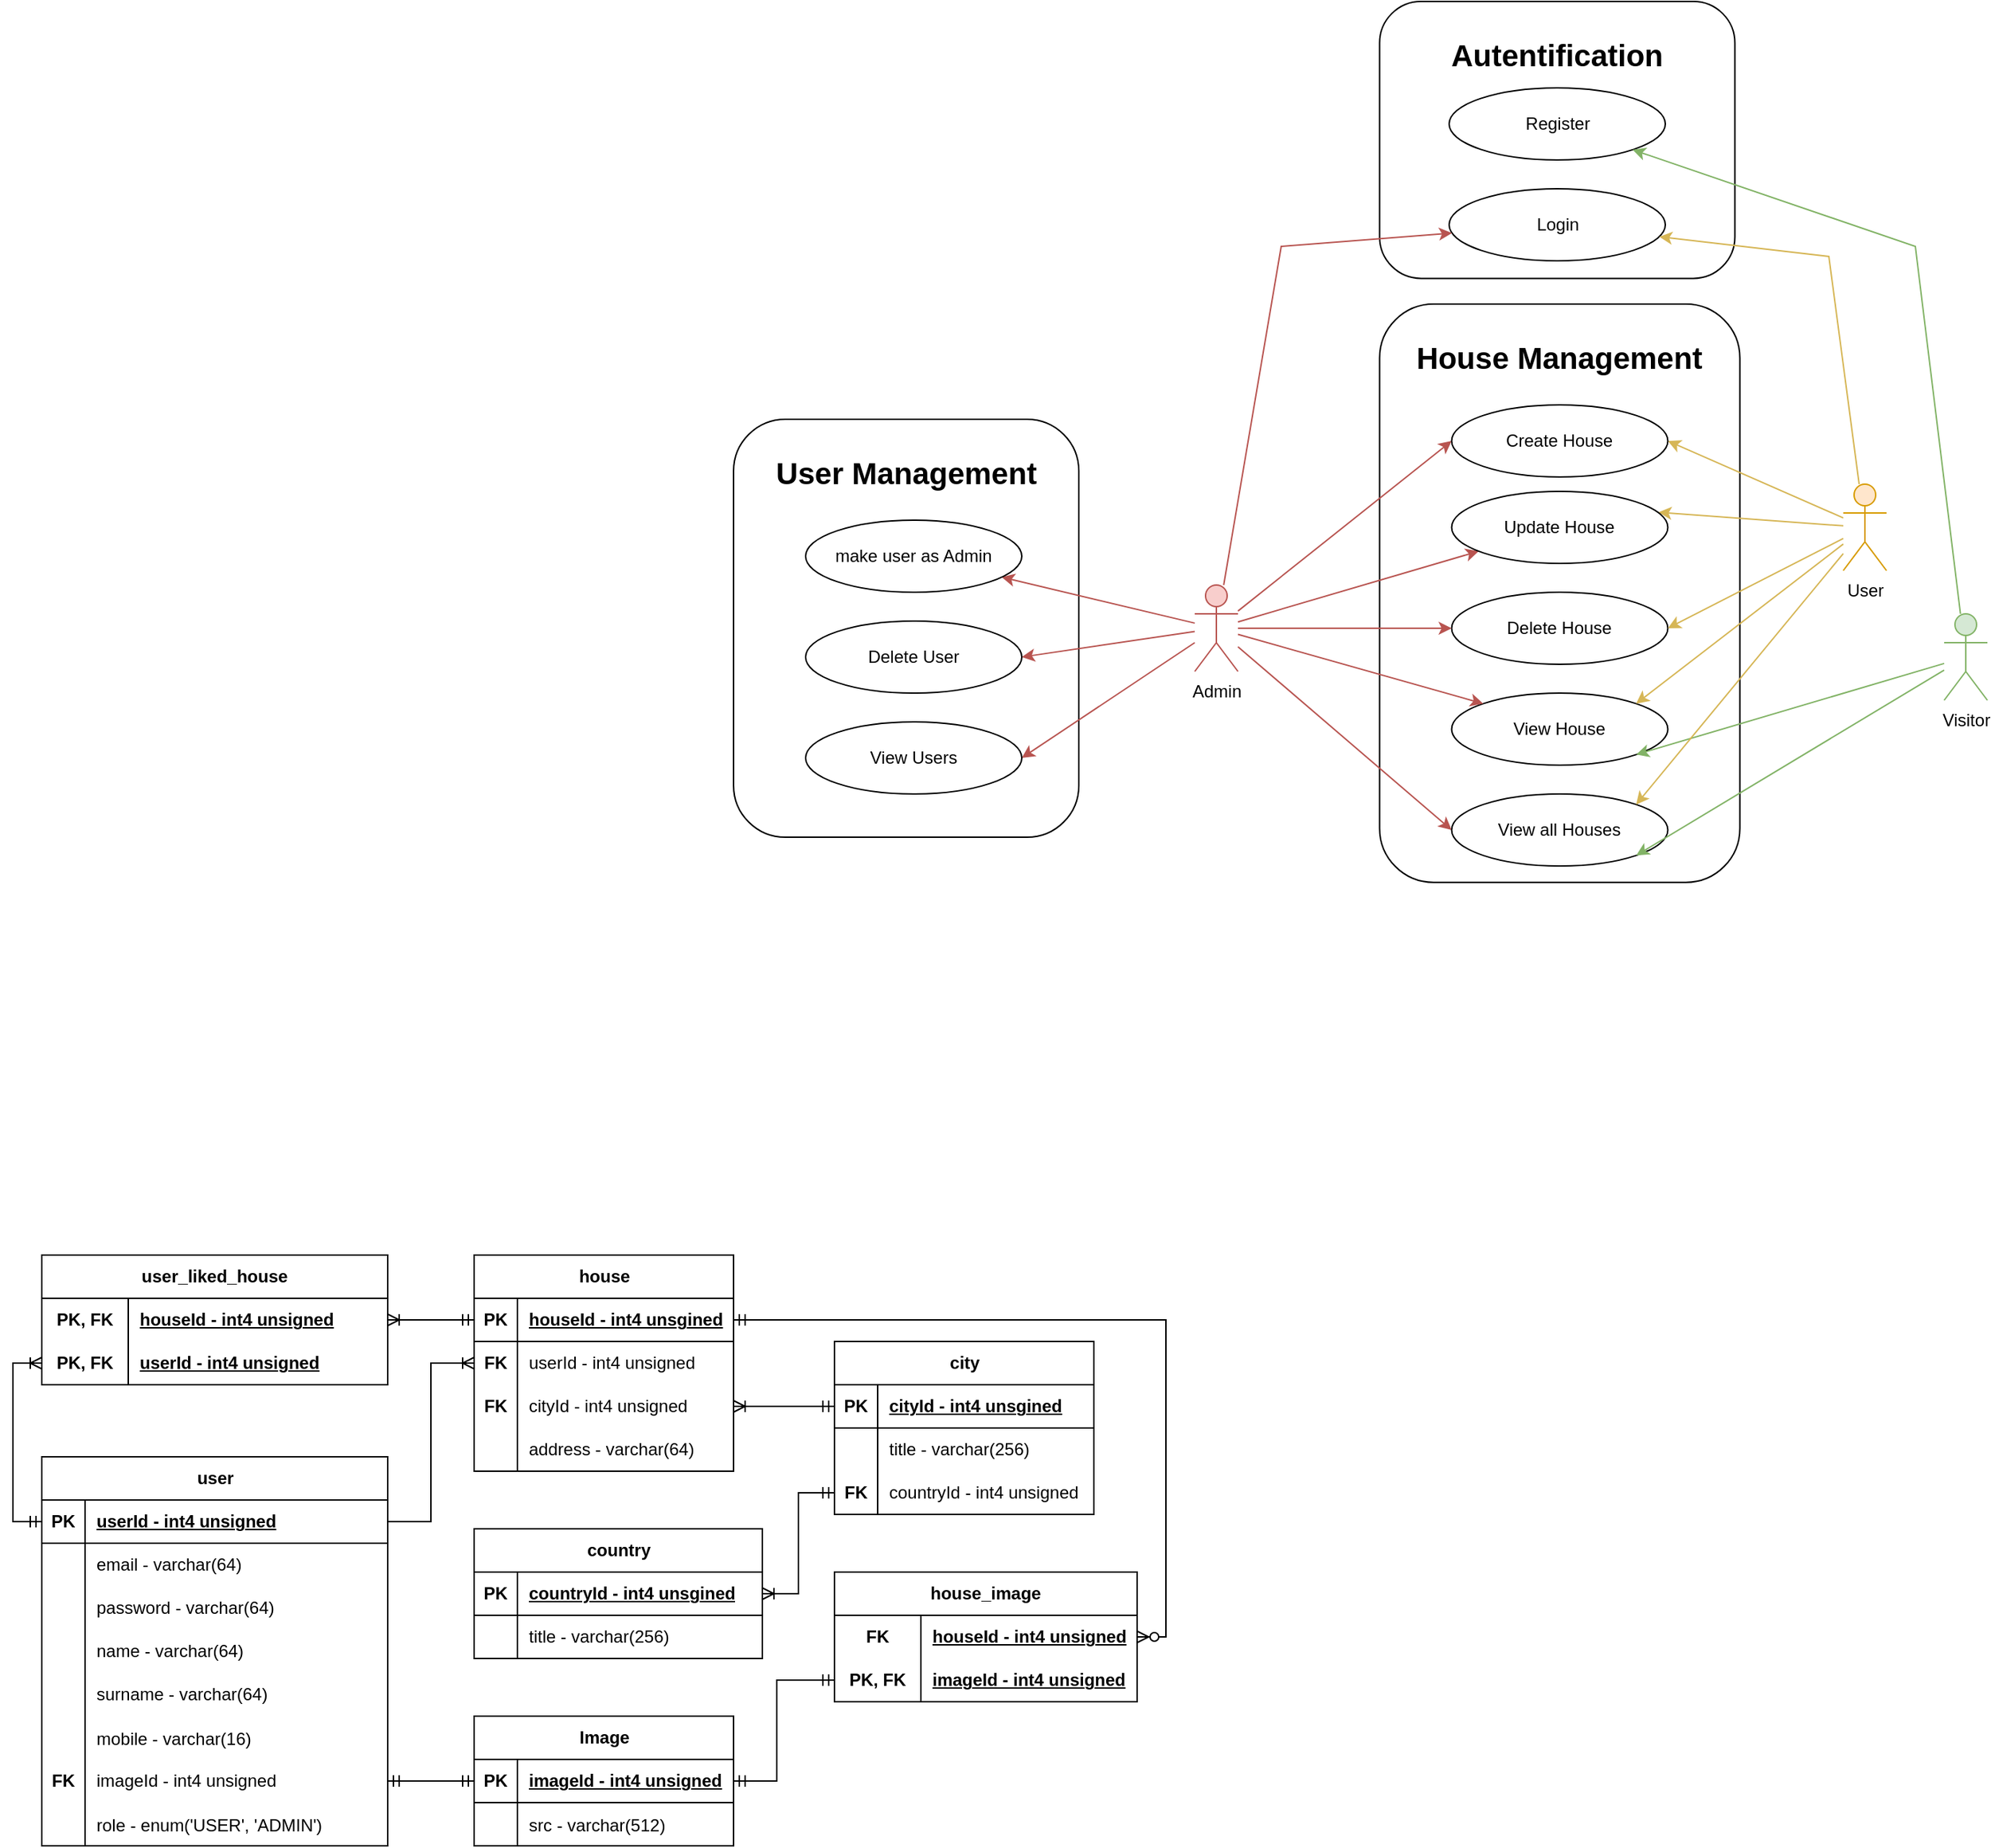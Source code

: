 <mxfile version="21.0.2" type="device"><diagram id="R2lEEEUBdFMjLlhIrx00" name="Page-1"><mxGraphModel dx="2097" dy="1715" grid="1" gridSize="10" guides="1" tooltips="1" connect="1" arrows="1" fold="1" page="1" pageScale="1" pageWidth="850" pageHeight="1100" math="0" shadow="0" extFonts="Permanent Marker^https://fonts.googleapis.com/css?family=Permanent+Marker"><root><mxCell id="0"/><mxCell id="1" parent="0"/><mxCell id="aSi56KiZAflUMpeFQnBv-65" value="&lt;h1&gt;&lt;font style=&quot;font-size: 21px;&quot;&gt;User Management&lt;/font&gt;&lt;/h1&gt;" style="rounded=1;whiteSpace=wrap;html=1;align=center;verticalAlign=top;aspect=fixed;" parent="1" vertex="1"><mxGeometry x="-140" y="70" width="239.57" height="290" as="geometry"/></mxCell><mxCell id="aSi56KiZAflUMpeFQnBv-64" value="&lt;h1&gt;&lt;font style=&quot;font-size: 21px;&quot;&gt;House Management&lt;/font&gt;&lt;/h1&gt;" style="rounded=1;whiteSpace=wrap;html=1;align=center;verticalAlign=top;aspect=fixed;" parent="1" vertex="1"><mxGeometry x="308.26" y="-10" width="250" height="401.32" as="geometry"/></mxCell><mxCell id="aSi56KiZAflUMpeFQnBv-1" value="Admin" style="shape=umlActor;verticalLabelPosition=bottom;verticalAlign=top;html=1;outlineConnect=0;fillColor=#f8cecc;strokeColor=#b85450;" parent="1" vertex="1"><mxGeometry x="180" y="185" width="30" height="60" as="geometry"/></mxCell><mxCell id="aSi56KiZAflUMpeFQnBv-5" value="" style="endArrow=classic;html=1;rounded=0;fillColor=#f8cecc;strokeColor=#b85450;entryX=0;entryY=0.5;entryDx=0;entryDy=0;" parent="1" source="aSi56KiZAflUMpeFQnBv-1" target="aSi56KiZAflUMpeFQnBv-239" edge="1"><mxGeometry width="50" height="50" relative="1" as="geometry"><mxPoint x="400" y="400" as="sourcePoint"/><mxPoint x="344.339" y="199.552" as="targetPoint"/></mxGeometry></mxCell><mxCell id="aSi56KiZAflUMpeFQnBv-17" value="Delete House" style="ellipse;whiteSpace=wrap;html=1;" parent="1" vertex="1"><mxGeometry x="358.26" y="190" width="150" height="50" as="geometry"/></mxCell><mxCell id="aSi56KiZAflUMpeFQnBv-18" value="" style="endArrow=classic;html=1;rounded=0;fillColor=#f8cecc;strokeColor=#b85450;" parent="1" source="aSi56KiZAflUMpeFQnBv-1" target="aSi56KiZAflUMpeFQnBv-240" edge="1"><mxGeometry width="50" height="50" relative="1" as="geometry"><mxPoint x="150" y="195" as="sourcePoint"/><mxPoint x="383.061" y="261.95" as="targetPoint"/></mxGeometry></mxCell><mxCell id="aSi56KiZAflUMpeFQnBv-19" value="" style="endArrow=classic;html=1;rounded=0;entryX=0;entryY=0.5;entryDx=0;entryDy=0;fillColor=#f8cecc;strokeColor=#b85450;" parent="1" source="aSi56KiZAflUMpeFQnBv-1" target="aSi56KiZAflUMpeFQnBv-21" edge="1"><mxGeometry width="50" height="50" relative="1" as="geometry"><mxPoint x="160" y="205" as="sourcePoint"/><mxPoint x="346" y="191" as="targetPoint"/></mxGeometry></mxCell><mxCell id="aSi56KiZAflUMpeFQnBv-20" value="View House" style="ellipse;whiteSpace=wrap;html=1;" parent="1" vertex="1"><mxGeometry x="358.26" y="260" width="150" height="50" as="geometry"/></mxCell><mxCell id="aSi56KiZAflUMpeFQnBv-21" value="View all Houses" style="ellipse;whiteSpace=wrap;html=1;" parent="1" vertex="1"><mxGeometry x="358.26" y="330" width="150" height="50" as="geometry"/></mxCell><mxCell id="aSi56KiZAflUMpeFQnBv-22" value="" style="endArrow=classic;html=1;rounded=0;entryX=0;entryY=0;entryDx=0;entryDy=0;fillColor=#f8cecc;strokeColor=#b85450;" parent="1" source="aSi56KiZAflUMpeFQnBv-1" target="aSi56KiZAflUMpeFQnBv-20" edge="1"><mxGeometry width="50" height="50" relative="1" as="geometry"><mxPoint x="170" y="215" as="sourcePoint"/><mxPoint x="377" y="264" as="targetPoint"/></mxGeometry></mxCell><mxCell id="aSi56KiZAflUMpeFQnBv-23" value="" style="endArrow=classic;html=1;rounded=0;fillColor=#f8cecc;strokeColor=#b85450;" parent="1" source="aSi56KiZAflUMpeFQnBv-1" target="aSi56KiZAflUMpeFQnBv-17" edge="1"><mxGeometry width="50" height="50" relative="1" as="geometry"><mxPoint x="170" y="215" as="sourcePoint"/><mxPoint x="447" y="462" as="targetPoint"/></mxGeometry></mxCell><mxCell id="aSi56KiZAflUMpeFQnBv-25" value="Visitor" style="shape=umlActor;verticalLabelPosition=bottom;verticalAlign=top;html=1;outlineConnect=0;fillColor=#d5e8d4;strokeColor=#82b366;" parent="1" vertex="1"><mxGeometry x="700" y="205" width="30" height="60" as="geometry"/></mxCell><mxCell id="aSi56KiZAflUMpeFQnBv-26" value="" style="endArrow=classic;html=1;rounded=0;entryX=1;entryY=1;entryDx=0;entryDy=0;fillColor=#d5e8d4;strokeColor=#82b366;" parent="1" source="aSi56KiZAflUMpeFQnBv-25" target="aSi56KiZAflUMpeFQnBv-20" edge="1"><mxGeometry width="50" height="50" relative="1" as="geometry"><mxPoint x="150" y="195" as="sourcePoint"/><mxPoint x="397" y="111" as="targetPoint"/></mxGeometry></mxCell><mxCell id="aSi56KiZAflUMpeFQnBv-27" value="" style="endArrow=classic;html=1;rounded=0;entryX=1;entryY=1;entryDx=0;entryDy=0;fillColor=#d5e8d4;strokeColor=#82b366;" parent="1" source="aSi56KiZAflUMpeFQnBv-25" target="aSi56KiZAflUMpeFQnBv-21" edge="1"><mxGeometry width="50" height="50" relative="1" as="geometry"><mxPoint x="780" y="214" as="sourcePoint"/><mxPoint x="550" y="353" as="targetPoint"/></mxGeometry></mxCell><mxCell id="aSi56KiZAflUMpeFQnBv-28" value="User" style="shape=umlActor;verticalLabelPosition=bottom;verticalAlign=top;html=1;outlineConnect=0;fillColor=#ffe6cc;strokeColor=#d79b00;" parent="1" vertex="1"><mxGeometry x="630" y="115" width="30" height="60" as="geometry"/></mxCell><mxCell id="aSi56KiZAflUMpeFQnBv-29" value="" style="endArrow=classic;html=1;rounded=0;fillColor=#fff2cc;strokeColor=#d6b656;entryX=1;entryY=0.5;entryDx=0;entryDy=0;" parent="1" source="aSi56KiZAflUMpeFQnBv-28" target="aSi56KiZAflUMpeFQnBv-239" edge="1"><mxGeometry width="50" height="50" relative="1" as="geometry"><mxPoint x="150" y="195" as="sourcePoint"/><mxPoint x="567.658" y="155.778" as="targetPoint"/></mxGeometry></mxCell><mxCell id="aSi56KiZAflUMpeFQnBv-30" value="" style="endArrow=classic;html=1;rounded=0;fillColor=#fff2cc;strokeColor=#d6b656;entryX=1;entryY=0.5;entryDx=0;entryDy=0;" parent="1" source="aSi56KiZAflUMpeFQnBv-28" target="aSi56KiZAflUMpeFQnBv-17" edge="1"><mxGeometry width="50" height="50" relative="1" as="geometry"><mxPoint x="767" y="40" as="sourcePoint"/><mxPoint x="563.952" y="255.199" as="targetPoint"/><Array as="points"/></mxGeometry></mxCell><mxCell id="aSi56KiZAflUMpeFQnBv-31" value="" style="endArrow=classic;html=1;rounded=0;entryX=0.957;entryY=0.291;entryDx=0;entryDy=0;fillColor=#fff2cc;strokeColor=#d6b656;entryPerimeter=0;" parent="1" source="aSi56KiZAflUMpeFQnBv-28" target="aSi56KiZAflUMpeFQnBv-240" edge="1"><mxGeometry width="50" height="50" relative="1" as="geometry"><mxPoint x="777" y="50" as="sourcePoint"/><mxPoint x="566" y="146" as="targetPoint"/></mxGeometry></mxCell><mxCell id="aSi56KiZAflUMpeFQnBv-38" value="" style="endArrow=classic;html=1;rounded=0;fillColor=#f8cecc;strokeColor=#b85450;" parent="1" source="aSi56KiZAflUMpeFQnBv-1" target="aSi56KiZAflUMpeFQnBv-236" edge="1"><mxGeometry width="50" height="50" relative="1" as="geometry"><mxPoint x="250" y="260" as="sourcePoint"/><mxPoint x="3.433" y="106.247" as="targetPoint"/></mxGeometry></mxCell><mxCell id="aSi56KiZAflUMpeFQnBv-39" value="" style="endArrow=classic;html=1;rounded=0;fillColor=#f8cecc;strokeColor=#b85450;entryX=1;entryY=0.5;entryDx=0;entryDy=0;" parent="1" source="aSi56KiZAflUMpeFQnBv-1" target="aSi56KiZAflUMpeFQnBv-237" edge="1"><mxGeometry width="50" height="50" relative="1" as="geometry"><mxPoint x="120" y="196" as="sourcePoint"/><mxPoint x="76.316" y="196.692" as="targetPoint"/></mxGeometry></mxCell><mxCell id="aSi56KiZAflUMpeFQnBv-40" value="" style="endArrow=classic;html=1;rounded=0;fillColor=#f8cecc;strokeColor=#b85450;entryX=1;entryY=0.5;entryDx=0;entryDy=0;" parent="1" source="aSi56KiZAflUMpeFQnBv-1" target="aSi56KiZAflUMpeFQnBv-238" edge="1"><mxGeometry width="50" height="50" relative="1" as="geometry"><mxPoint x="120" y="203" as="sourcePoint"/><mxPoint x="67.2" y="278.8" as="targetPoint"/><Array as="points"/></mxGeometry></mxCell><mxCell id="aSi56KiZAflUMpeFQnBv-62" value="&lt;h1&gt;&lt;font style=&quot;font-size: 21px;&quot;&gt;Autentification&lt;/font&gt;&lt;/h1&gt;" style="rounded=1;whiteSpace=wrap;html=1;align=center;verticalAlign=top;aspect=fixed;" parent="1" vertex="1"><mxGeometry x="308.26" y="-220" width="246.52" height="192.2" as="geometry"/></mxCell><mxCell id="aSi56KiZAflUMpeFQnBv-41" value="user" style="shape=table;startSize=30;container=1;collapsible=1;childLayout=tableLayout;fixedRows=1;rowLines=0;fontStyle=1;align=center;resizeLast=1;html=1;" parent="1" vertex="1"><mxGeometry x="-620" y="790" width="240" height="270" as="geometry"/></mxCell><mxCell id="aSi56KiZAflUMpeFQnBv-42" value="" style="shape=tableRow;horizontal=0;startSize=0;swimlaneHead=0;swimlaneBody=0;fillColor=none;collapsible=0;dropTarget=0;points=[[0,0.5],[1,0.5]];portConstraint=eastwest;top=0;left=0;right=0;bottom=1;" parent="aSi56KiZAflUMpeFQnBv-41" vertex="1"><mxGeometry y="30" width="240" height="30" as="geometry"/></mxCell><mxCell id="aSi56KiZAflUMpeFQnBv-43" value="PK" style="shape=partialRectangle;connectable=0;fillColor=none;top=0;left=0;bottom=0;right=0;fontStyle=1;overflow=hidden;whiteSpace=wrap;html=1;" parent="aSi56KiZAflUMpeFQnBv-42" vertex="1"><mxGeometry width="30" height="30" as="geometry"><mxRectangle width="30" height="30" as="alternateBounds"/></mxGeometry></mxCell><mxCell id="aSi56KiZAflUMpeFQnBv-44" value="userId - int4 unsigned" style="shape=partialRectangle;connectable=0;fillColor=none;top=0;left=0;bottom=0;right=0;align=left;spacingLeft=6;fontStyle=5;overflow=hidden;whiteSpace=wrap;html=1;" parent="aSi56KiZAflUMpeFQnBv-42" vertex="1"><mxGeometry x="30" width="210" height="30" as="geometry"><mxRectangle width="210" height="30" as="alternateBounds"/></mxGeometry></mxCell><mxCell id="aSi56KiZAflUMpeFQnBv-45" value="" style="shape=tableRow;horizontal=0;startSize=0;swimlaneHead=0;swimlaneBody=0;fillColor=none;collapsible=0;dropTarget=0;points=[[0,0.5],[1,0.5]];portConstraint=eastwest;top=0;left=0;right=0;bottom=0;" parent="aSi56KiZAflUMpeFQnBv-41" vertex="1"><mxGeometry y="60" width="240" height="30" as="geometry"/></mxCell><mxCell id="aSi56KiZAflUMpeFQnBv-46" value="" style="shape=partialRectangle;connectable=0;fillColor=none;top=0;left=0;bottom=0;right=0;editable=1;overflow=hidden;whiteSpace=wrap;html=1;" parent="aSi56KiZAflUMpeFQnBv-45" vertex="1"><mxGeometry width="30" height="30" as="geometry"><mxRectangle width="30" height="30" as="alternateBounds"/></mxGeometry></mxCell><mxCell id="aSi56KiZAflUMpeFQnBv-47" value="email - varchar(64)" style="shape=partialRectangle;connectable=0;fillColor=none;top=0;left=0;bottom=0;right=0;align=left;spacingLeft=6;overflow=hidden;whiteSpace=wrap;html=1;" parent="aSi56KiZAflUMpeFQnBv-45" vertex="1"><mxGeometry x="30" width="210" height="30" as="geometry"><mxRectangle width="210" height="30" as="alternateBounds"/></mxGeometry></mxCell><mxCell id="aSi56KiZAflUMpeFQnBv-48" value="" style="shape=tableRow;horizontal=0;startSize=0;swimlaneHead=0;swimlaneBody=0;fillColor=none;collapsible=0;dropTarget=0;points=[[0,0.5],[1,0.5]];portConstraint=eastwest;top=0;left=0;right=0;bottom=0;" parent="aSi56KiZAflUMpeFQnBv-41" vertex="1"><mxGeometry y="90" width="240" height="30" as="geometry"/></mxCell><mxCell id="aSi56KiZAflUMpeFQnBv-49" value="" style="shape=partialRectangle;connectable=0;fillColor=none;top=0;left=0;bottom=0;right=0;editable=1;overflow=hidden;whiteSpace=wrap;html=1;" parent="aSi56KiZAflUMpeFQnBv-48" vertex="1"><mxGeometry width="30" height="30" as="geometry"><mxRectangle width="30" height="30" as="alternateBounds"/></mxGeometry></mxCell><mxCell id="aSi56KiZAflUMpeFQnBv-50" value="password - varchar(64)" style="shape=partialRectangle;connectable=0;fillColor=none;top=0;left=0;bottom=0;right=0;align=left;spacingLeft=6;overflow=hidden;whiteSpace=wrap;html=1;" parent="aSi56KiZAflUMpeFQnBv-48" vertex="1"><mxGeometry x="30" width="210" height="30" as="geometry"><mxRectangle width="210" height="30" as="alternateBounds"/></mxGeometry></mxCell><mxCell id="aSi56KiZAflUMpeFQnBv-51" value="" style="shape=tableRow;horizontal=0;startSize=0;swimlaneHead=0;swimlaneBody=0;fillColor=none;collapsible=0;dropTarget=0;points=[[0,0.5],[1,0.5]];portConstraint=eastwest;top=0;left=0;right=0;bottom=0;" parent="aSi56KiZAflUMpeFQnBv-41" vertex="1"><mxGeometry y="120" width="240" height="30" as="geometry"/></mxCell><mxCell id="aSi56KiZAflUMpeFQnBv-52" value="" style="shape=partialRectangle;connectable=0;fillColor=none;top=0;left=0;bottom=0;right=0;editable=1;overflow=hidden;whiteSpace=wrap;html=1;" parent="aSi56KiZAflUMpeFQnBv-51" vertex="1"><mxGeometry width="30" height="30" as="geometry"><mxRectangle width="30" height="30" as="alternateBounds"/></mxGeometry></mxCell><mxCell id="aSi56KiZAflUMpeFQnBv-53" value="name - varchar(64)" style="shape=partialRectangle;connectable=0;fillColor=none;top=0;left=0;bottom=0;right=0;align=left;spacingLeft=6;overflow=hidden;whiteSpace=wrap;html=1;" parent="aSi56KiZAflUMpeFQnBv-51" vertex="1"><mxGeometry x="30" width="210" height="30" as="geometry"><mxRectangle width="210" height="30" as="alternateBounds"/></mxGeometry></mxCell><mxCell id="aSi56KiZAflUMpeFQnBv-73" value="" style="shape=tableRow;horizontal=0;startSize=0;swimlaneHead=0;swimlaneBody=0;fillColor=none;collapsible=0;dropTarget=0;points=[[0,0.5],[1,0.5]];portConstraint=eastwest;top=0;left=0;right=0;bottom=0;" parent="aSi56KiZAflUMpeFQnBv-41" vertex="1"><mxGeometry y="150" width="240" height="30" as="geometry"/></mxCell><mxCell id="aSi56KiZAflUMpeFQnBv-74" value="" style="shape=partialRectangle;connectable=0;fillColor=none;top=0;left=0;bottom=0;right=0;fontStyle=0;overflow=hidden;whiteSpace=wrap;html=1;" parent="aSi56KiZAflUMpeFQnBv-73" vertex="1"><mxGeometry width="30" height="30" as="geometry"><mxRectangle width="30" height="30" as="alternateBounds"/></mxGeometry></mxCell><mxCell id="aSi56KiZAflUMpeFQnBv-75" value="surname - varchar(64)" style="shape=partialRectangle;connectable=0;fillColor=none;top=0;left=0;bottom=0;right=0;align=left;spacingLeft=6;fontStyle=0;overflow=hidden;whiteSpace=wrap;html=1;" parent="aSi56KiZAflUMpeFQnBv-73" vertex="1"><mxGeometry x="30" width="210" height="30" as="geometry"><mxRectangle width="210" height="30" as="alternateBounds"/></mxGeometry></mxCell><mxCell id="aSi56KiZAflUMpeFQnBv-131" value="" style="shape=tableRow;horizontal=0;startSize=0;swimlaneHead=0;swimlaneBody=0;fillColor=none;collapsible=0;dropTarget=0;points=[[0,0.5],[1,0.5]];portConstraint=eastwest;top=0;left=0;right=0;bottom=0;" parent="aSi56KiZAflUMpeFQnBv-41" vertex="1"><mxGeometry y="180" width="240" height="30" as="geometry"/></mxCell><mxCell id="aSi56KiZAflUMpeFQnBv-132" value="" style="shape=partialRectangle;connectable=0;fillColor=none;top=0;left=0;bottom=0;right=0;editable=1;overflow=hidden;" parent="aSi56KiZAflUMpeFQnBv-131" vertex="1"><mxGeometry width="30" height="30" as="geometry"><mxRectangle width="30" height="30" as="alternateBounds"/></mxGeometry></mxCell><mxCell id="aSi56KiZAflUMpeFQnBv-133" value="mobile - varchar(16)" style="shape=partialRectangle;connectable=0;fillColor=none;top=0;left=0;bottom=0;right=0;align=left;spacingLeft=6;overflow=hidden;" parent="aSi56KiZAflUMpeFQnBv-131" vertex="1"><mxGeometry x="30" width="210" height="30" as="geometry"><mxRectangle width="210" height="30" as="alternateBounds"/></mxGeometry></mxCell><mxCell id="aSi56KiZAflUMpeFQnBv-163" value="" style="shape=tableRow;horizontal=0;startSize=0;swimlaneHead=0;swimlaneBody=0;fillColor=none;collapsible=0;dropTarget=0;points=[[0,0.5],[1,0.5]];portConstraint=eastwest;top=0;left=0;right=0;bottom=0;" parent="aSi56KiZAflUMpeFQnBv-41" vertex="1"><mxGeometry y="210" width="240" height="30" as="geometry"/></mxCell><mxCell id="aSi56KiZAflUMpeFQnBv-164" value="&lt;b&gt;FK&lt;/b&gt;" style="shape=partialRectangle;connectable=0;fillColor=none;top=0;left=0;bottom=0;right=0;fontStyle=0;overflow=hidden;whiteSpace=wrap;html=1;" parent="aSi56KiZAflUMpeFQnBv-163" vertex="1"><mxGeometry width="30" height="30" as="geometry"><mxRectangle width="30" height="30" as="alternateBounds"/></mxGeometry></mxCell><mxCell id="aSi56KiZAflUMpeFQnBv-165" value="imageId - int4 unsigned" style="shape=partialRectangle;connectable=0;fillColor=none;top=0;left=0;bottom=0;right=0;align=left;spacingLeft=6;fontStyle=0;overflow=hidden;whiteSpace=wrap;html=1;" parent="aSi56KiZAflUMpeFQnBv-163" vertex="1"><mxGeometry x="30" width="210" height="30" as="geometry"><mxRectangle width="210" height="30" as="alternateBounds"/></mxGeometry></mxCell><mxCell id="aSi56KiZAflUMpeFQnBv-225" value="" style="shape=tableRow;horizontal=0;startSize=0;swimlaneHead=0;swimlaneBody=0;fillColor=none;collapsible=0;dropTarget=0;points=[[0,0.5],[1,0.5]];portConstraint=eastwest;top=0;left=0;right=0;bottom=0;" parent="aSi56KiZAflUMpeFQnBv-41" vertex="1"><mxGeometry y="240" width="240" height="30" as="geometry"/></mxCell><mxCell id="aSi56KiZAflUMpeFQnBv-226" value="" style="shape=partialRectangle;connectable=0;fillColor=none;top=0;left=0;bottom=0;right=0;editable=1;overflow=hidden;" parent="aSi56KiZAflUMpeFQnBv-225" vertex="1"><mxGeometry width="30" height="30" as="geometry"><mxRectangle width="30" height="30" as="alternateBounds"/></mxGeometry></mxCell><mxCell id="aSi56KiZAflUMpeFQnBv-227" value="role - enum('USER', 'ADMIN')" style="shape=partialRectangle;connectable=0;fillColor=none;top=0;left=0;bottom=0;right=0;align=left;spacingLeft=6;overflow=hidden;" parent="aSi56KiZAflUMpeFQnBv-225" vertex="1"><mxGeometry x="30" width="210" height="30" as="geometry"><mxRectangle width="210" height="30" as="alternateBounds"/></mxGeometry></mxCell><mxCell id="aSi56KiZAflUMpeFQnBv-54" value="Login" style="ellipse;whiteSpace=wrap;html=1;" parent="1" vertex="1"><mxGeometry x="356.52" y="-90" width="150" height="50" as="geometry"/></mxCell><mxCell id="aSi56KiZAflUMpeFQnBv-55" value="Register" style="ellipse;whiteSpace=wrap;html=1;" parent="1" vertex="1"><mxGeometry x="356.52" y="-160" width="150" height="50" as="geometry"/></mxCell><mxCell id="aSi56KiZAflUMpeFQnBv-56" value="" style="endArrow=classic;html=1;rounded=0;fillColor=#fff2cc;strokeColor=#d6b656;" parent="1" source="aSi56KiZAflUMpeFQnBv-28" target="aSi56KiZAflUMpeFQnBv-54" edge="1"><mxGeometry width="50" height="50" relative="1" as="geometry"><mxPoint x="780" y="71" as="sourcePoint"/><mxPoint x="639" y="75" as="targetPoint"/><Array as="points"><mxPoint x="620" y="-43"/></Array></mxGeometry></mxCell><mxCell id="aSi56KiZAflUMpeFQnBv-59" value="" style="endArrow=classic;html=1;rounded=0;fillColor=#f8cecc;strokeColor=#b85450;" parent="1" source="aSi56KiZAflUMpeFQnBv-1" target="aSi56KiZAflUMpeFQnBv-54" edge="1"><mxGeometry width="50" height="50" relative="1" as="geometry"><mxPoint x="203" y="190" as="sourcePoint"/><mxPoint x="422" y="-114" as="targetPoint"/><Array as="points"><mxPoint x="240" y="-50"/></Array></mxGeometry></mxCell><mxCell id="aSi56KiZAflUMpeFQnBv-61" value="" style="endArrow=classic;html=1;rounded=0;fillColor=#d5e8d4;strokeColor=#82b366;" parent="1" source="aSi56KiZAflUMpeFQnBv-25" target="aSi56KiZAflUMpeFQnBv-55" edge="1"><mxGeometry width="50" height="50" relative="1" as="geometry"><mxPoint x="940" y="274" as="sourcePoint"/><mxPoint x="596" y="362" as="targetPoint"/><Array as="points"><mxPoint x="680" y="-50"/></Array></mxGeometry></mxCell><mxCell id="aSi56KiZAflUMpeFQnBv-105" value="house" style="shape=table;startSize=30;container=1;collapsible=1;childLayout=tableLayout;fixedRows=1;rowLines=0;fontStyle=1;align=center;resizeLast=1;html=1;" parent="1" vertex="1"><mxGeometry x="-320" y="650" width="180" height="150" as="geometry"/></mxCell><mxCell id="aSi56KiZAflUMpeFQnBv-106" value="" style="shape=tableRow;horizontal=0;startSize=0;swimlaneHead=0;swimlaneBody=0;fillColor=none;collapsible=0;dropTarget=0;points=[[0,0.5],[1,0.5]];portConstraint=eastwest;top=0;left=0;right=0;bottom=1;" parent="aSi56KiZAflUMpeFQnBv-105" vertex="1"><mxGeometry y="30" width="180" height="30" as="geometry"/></mxCell><mxCell id="aSi56KiZAflUMpeFQnBv-107" value="PK" style="shape=partialRectangle;connectable=0;fillColor=none;top=0;left=0;bottom=0;right=0;fontStyle=1;overflow=hidden;whiteSpace=wrap;html=1;" parent="aSi56KiZAflUMpeFQnBv-106" vertex="1"><mxGeometry width="30" height="30" as="geometry"><mxRectangle width="30" height="30" as="alternateBounds"/></mxGeometry></mxCell><mxCell id="aSi56KiZAflUMpeFQnBv-108" value="houseId - int4 unsgined" style="shape=partialRectangle;connectable=0;fillColor=none;top=0;left=0;bottom=0;right=0;align=left;spacingLeft=6;fontStyle=5;overflow=hidden;whiteSpace=wrap;html=1;" parent="aSi56KiZAflUMpeFQnBv-106" vertex="1"><mxGeometry x="30" width="150" height="30" as="geometry"><mxRectangle width="150" height="30" as="alternateBounds"/></mxGeometry></mxCell><mxCell id="aSi56KiZAflUMpeFQnBv-109" value="" style="shape=tableRow;horizontal=0;startSize=0;swimlaneHead=0;swimlaneBody=0;fillColor=none;collapsible=0;dropTarget=0;points=[[0,0.5],[1,0.5]];portConstraint=eastwest;top=0;left=0;right=0;bottom=0;" parent="aSi56KiZAflUMpeFQnBv-105" vertex="1"><mxGeometry y="60" width="180" height="30" as="geometry"/></mxCell><mxCell id="aSi56KiZAflUMpeFQnBv-110" value="&lt;b&gt;FK&lt;/b&gt;" style="shape=partialRectangle;connectable=0;fillColor=none;top=0;left=0;bottom=0;right=0;editable=1;overflow=hidden;whiteSpace=wrap;html=1;" parent="aSi56KiZAflUMpeFQnBv-109" vertex="1"><mxGeometry width="30" height="30" as="geometry"><mxRectangle width="30" height="30" as="alternateBounds"/></mxGeometry></mxCell><mxCell id="aSi56KiZAflUMpeFQnBv-111" value="userId - int4 unsigned" style="shape=partialRectangle;connectable=0;fillColor=none;top=0;left=0;bottom=0;right=0;align=left;spacingLeft=6;overflow=hidden;whiteSpace=wrap;html=1;" parent="aSi56KiZAflUMpeFQnBv-109" vertex="1"><mxGeometry x="30" width="150" height="30" as="geometry"><mxRectangle width="150" height="30" as="alternateBounds"/></mxGeometry></mxCell><mxCell id="aSi56KiZAflUMpeFQnBv-112" value="" style="shape=tableRow;horizontal=0;startSize=0;swimlaneHead=0;swimlaneBody=0;fillColor=none;collapsible=0;dropTarget=0;points=[[0,0.5],[1,0.5]];portConstraint=eastwest;top=0;left=0;right=0;bottom=0;" parent="aSi56KiZAflUMpeFQnBv-105" vertex="1"><mxGeometry y="90" width="180" height="30" as="geometry"/></mxCell><mxCell id="aSi56KiZAflUMpeFQnBv-113" value="&lt;b style=&quot;border-color: var(--border-color);&quot;&gt;FK&lt;/b&gt;" style="shape=partialRectangle;connectable=0;fillColor=none;top=0;left=0;bottom=0;right=0;editable=1;overflow=hidden;whiteSpace=wrap;html=1;" parent="aSi56KiZAflUMpeFQnBv-112" vertex="1"><mxGeometry width="30" height="30" as="geometry"><mxRectangle width="30" height="30" as="alternateBounds"/></mxGeometry></mxCell><mxCell id="aSi56KiZAflUMpeFQnBv-114" value="cityId - int4 unsigned" style="shape=partialRectangle;connectable=0;fillColor=none;top=0;left=0;bottom=0;right=0;align=left;spacingLeft=6;overflow=hidden;whiteSpace=wrap;html=1;" parent="aSi56KiZAflUMpeFQnBv-112" vertex="1"><mxGeometry x="30" width="150" height="30" as="geometry"><mxRectangle width="150" height="30" as="alternateBounds"/></mxGeometry></mxCell><mxCell id="aSi56KiZAflUMpeFQnBv-115" value="" style="shape=tableRow;horizontal=0;startSize=0;swimlaneHead=0;swimlaneBody=0;fillColor=none;collapsible=0;dropTarget=0;points=[[0,0.5],[1,0.5]];portConstraint=eastwest;top=0;left=0;right=0;bottom=0;" parent="aSi56KiZAflUMpeFQnBv-105" vertex="1"><mxGeometry y="120" width="180" height="30" as="geometry"/></mxCell><mxCell id="aSi56KiZAflUMpeFQnBv-116" value="" style="shape=partialRectangle;connectable=0;fillColor=none;top=0;left=0;bottom=0;right=0;editable=1;overflow=hidden;whiteSpace=wrap;html=1;" parent="aSi56KiZAflUMpeFQnBv-115" vertex="1"><mxGeometry width="30" height="30" as="geometry"><mxRectangle width="30" height="30" as="alternateBounds"/></mxGeometry></mxCell><mxCell id="aSi56KiZAflUMpeFQnBv-117" value="address - varchar(64)" style="shape=partialRectangle;connectable=0;fillColor=none;top=0;left=0;bottom=0;right=0;align=left;spacingLeft=6;overflow=hidden;whiteSpace=wrap;html=1;" parent="aSi56KiZAflUMpeFQnBv-115" vertex="1"><mxGeometry x="30" width="150" height="30" as="geometry"><mxRectangle width="150" height="30" as="alternateBounds"/></mxGeometry></mxCell><mxCell id="aSi56KiZAflUMpeFQnBv-135" value="" style="edgeStyle=entityRelationEdgeStyle;fontSize=12;html=1;endArrow=ERoneToMany;rounded=0;" parent="1" source="aSi56KiZAflUMpeFQnBv-42" target="aSi56KiZAflUMpeFQnBv-109" edge="1"><mxGeometry width="100" height="100" relative="1" as="geometry"><mxPoint x="-210" y="785" as="sourcePoint"/><mxPoint x="-230" y="840" as="targetPoint"/></mxGeometry></mxCell><mxCell id="aSi56KiZAflUMpeFQnBv-137" value="Image" style="shape=table;startSize=30;container=1;collapsible=1;childLayout=tableLayout;fixedRows=1;rowLines=0;fontStyle=1;align=center;resizeLast=1;html=1;" parent="1" vertex="1"><mxGeometry x="-320" y="970" width="180" height="90" as="geometry"/></mxCell><mxCell id="aSi56KiZAflUMpeFQnBv-138" value="" style="shape=tableRow;horizontal=0;startSize=0;swimlaneHead=0;swimlaneBody=0;fillColor=none;collapsible=0;dropTarget=0;points=[[0,0.5],[1,0.5]];portConstraint=eastwest;top=0;left=0;right=0;bottom=1;" parent="aSi56KiZAflUMpeFQnBv-137" vertex="1"><mxGeometry y="30" width="180" height="30" as="geometry"/></mxCell><mxCell id="aSi56KiZAflUMpeFQnBv-139" value="PK" style="shape=partialRectangle;connectable=0;fillColor=none;top=0;left=0;bottom=0;right=0;fontStyle=1;overflow=hidden;whiteSpace=wrap;html=1;" parent="aSi56KiZAflUMpeFQnBv-138" vertex="1"><mxGeometry width="30" height="30" as="geometry"><mxRectangle width="30" height="30" as="alternateBounds"/></mxGeometry></mxCell><mxCell id="aSi56KiZAflUMpeFQnBv-140" value="imageId - int4 unsigned" style="shape=partialRectangle;connectable=0;fillColor=none;top=0;left=0;bottom=0;right=0;align=left;spacingLeft=6;fontStyle=5;overflow=hidden;whiteSpace=wrap;html=1;" parent="aSi56KiZAflUMpeFQnBv-138" vertex="1"><mxGeometry x="30" width="150" height="30" as="geometry"><mxRectangle width="150" height="30" as="alternateBounds"/></mxGeometry></mxCell><mxCell id="aSi56KiZAflUMpeFQnBv-166" value="" style="shape=tableRow;horizontal=0;startSize=0;swimlaneHead=0;swimlaneBody=0;fillColor=none;collapsible=0;dropTarget=0;points=[[0,0.5],[1,0.5]];portConstraint=eastwest;top=0;left=0;right=0;bottom=0;" parent="aSi56KiZAflUMpeFQnBv-137" vertex="1"><mxGeometry y="60" width="180" height="30" as="geometry"/></mxCell><mxCell id="aSi56KiZAflUMpeFQnBv-167" value="" style="shape=partialRectangle;connectable=0;fillColor=none;top=0;left=0;bottom=0;right=0;editable=1;overflow=hidden;" parent="aSi56KiZAflUMpeFQnBv-166" vertex="1"><mxGeometry width="30" height="30" as="geometry"><mxRectangle width="30" height="30" as="alternateBounds"/></mxGeometry></mxCell><mxCell id="aSi56KiZAflUMpeFQnBv-168" value="src - varchar(512)" style="shape=partialRectangle;connectable=0;fillColor=none;top=0;left=0;bottom=0;right=0;align=left;spacingLeft=6;overflow=hidden;" parent="aSi56KiZAflUMpeFQnBv-166" vertex="1"><mxGeometry x="30" width="150" height="30" as="geometry"><mxRectangle width="150" height="30" as="alternateBounds"/></mxGeometry></mxCell><mxCell id="aSi56KiZAflUMpeFQnBv-159" value="" style="edgeStyle=entityRelationEdgeStyle;fontSize=12;html=1;endArrow=ERmandOne;startArrow=ERmandOne;rounded=0;" parent="1" source="aSi56KiZAflUMpeFQnBv-163" target="aSi56KiZAflUMpeFQnBv-138" edge="1"><mxGeometry width="100" height="100" relative="1" as="geometry"><mxPoint x="-40" y="785" as="sourcePoint"/><mxPoint x="70" y="795" as="targetPoint"/></mxGeometry></mxCell><mxCell id="aSi56KiZAflUMpeFQnBv-195" value="house_image" style="shape=table;startSize=30;container=1;collapsible=1;childLayout=tableLayout;fixedRows=1;rowLines=0;fontStyle=1;align=center;resizeLast=1;html=1;whiteSpace=wrap;" parent="1" vertex="1"><mxGeometry x="-70" y="870" width="210" height="90" as="geometry"/></mxCell><mxCell id="aSi56KiZAflUMpeFQnBv-196" value="" style="shape=tableRow;horizontal=0;startSize=0;swimlaneHead=0;swimlaneBody=0;fillColor=none;collapsible=0;dropTarget=0;points=[[0,0.5],[1,0.5]];portConstraint=eastwest;top=0;left=0;right=0;bottom=0;html=1;" parent="aSi56KiZAflUMpeFQnBv-195" vertex="1"><mxGeometry y="30" width="210" height="30" as="geometry"/></mxCell><mxCell id="aSi56KiZAflUMpeFQnBv-197" value="FK" style="shape=partialRectangle;connectable=0;fillColor=none;top=0;left=0;bottom=0;right=0;fontStyle=1;overflow=hidden;html=1;whiteSpace=wrap;" parent="aSi56KiZAflUMpeFQnBv-196" vertex="1"><mxGeometry width="60" height="30" as="geometry"><mxRectangle width="60" height="30" as="alternateBounds"/></mxGeometry></mxCell><mxCell id="aSi56KiZAflUMpeFQnBv-198" value="houseId - int4 unsigned" style="shape=partialRectangle;connectable=0;fillColor=none;top=0;left=0;bottom=0;right=0;align=left;spacingLeft=6;fontStyle=5;overflow=hidden;html=1;whiteSpace=wrap;" parent="aSi56KiZAflUMpeFQnBv-196" vertex="1"><mxGeometry x="60" width="150" height="30" as="geometry"><mxRectangle width="150" height="30" as="alternateBounds"/></mxGeometry></mxCell><mxCell id="aSi56KiZAflUMpeFQnBv-199" value="" style="shape=tableRow;horizontal=0;startSize=0;swimlaneHead=0;swimlaneBody=0;fillColor=none;collapsible=0;dropTarget=0;points=[[0,0.5],[1,0.5]];portConstraint=eastwest;top=0;left=0;right=0;bottom=1;html=1;" parent="aSi56KiZAflUMpeFQnBv-195" vertex="1"><mxGeometry y="60" width="210" height="30" as="geometry"/></mxCell><mxCell id="aSi56KiZAflUMpeFQnBv-200" value="PK, FK" style="shape=partialRectangle;connectable=0;fillColor=none;top=0;left=0;bottom=0;right=0;fontStyle=1;overflow=hidden;html=1;whiteSpace=wrap;" parent="aSi56KiZAflUMpeFQnBv-199" vertex="1"><mxGeometry width="60" height="30" as="geometry"><mxRectangle width="60" height="30" as="alternateBounds"/></mxGeometry></mxCell><mxCell id="aSi56KiZAflUMpeFQnBv-201" value="imageId - int4 unsigned" style="shape=partialRectangle;connectable=0;fillColor=none;top=0;left=0;bottom=0;right=0;align=left;spacingLeft=6;fontStyle=5;overflow=hidden;html=1;whiteSpace=wrap;" parent="aSi56KiZAflUMpeFQnBv-199" vertex="1"><mxGeometry x="60" width="150" height="30" as="geometry"><mxRectangle width="150" height="30" as="alternateBounds"/></mxGeometry></mxCell><mxCell id="aSi56KiZAflUMpeFQnBv-208" value="" style="edgeStyle=elbowEdgeStyle;fontSize=12;html=1;endArrow=ERmandOne;startArrow=ERmandOne;rounded=0;exitX=1;exitY=0.5;exitDx=0;exitDy=0;entryX=0;entryY=0.5;entryDx=0;entryDy=0;" parent="1" source="aSi56KiZAflUMpeFQnBv-138" target="aSi56KiZAflUMpeFQnBv-199" edge="1"><mxGeometry width="100" height="100" relative="1" as="geometry"><mxPoint x="-240" y="1090" as="sourcePoint"/><mxPoint x="-140" y="990" as="targetPoint"/><Array as="points"><mxPoint x="-110" y="980"/></Array></mxGeometry></mxCell><mxCell id="aSi56KiZAflUMpeFQnBv-209" value="" style="fontSize=12;html=1;endArrow=ERzeroToMany;startArrow=ERmandOne;rounded=0;exitX=1;exitY=0.5;exitDx=0;exitDy=0;entryX=1;entryY=0.5;entryDx=0;entryDy=0;edgeStyle=elbowEdgeStyle;" parent="1" source="aSi56KiZAflUMpeFQnBv-106" target="aSi56KiZAflUMpeFQnBv-196" edge="1"><mxGeometry width="100" height="100" relative="1" as="geometry"><mxPoint x="-20" y="710" as="sourcePoint"/><mxPoint x="150" y="770" as="targetPoint"/><Array as="points"><mxPoint x="160" y="810"/><mxPoint x="170" y="860"/><mxPoint x="190" y="780"/></Array></mxGeometry></mxCell><mxCell id="aSi56KiZAflUMpeFQnBv-210" value="user_liked_house" style="shape=table;startSize=30;container=1;collapsible=1;childLayout=tableLayout;fixedRows=1;rowLines=0;fontStyle=1;align=center;resizeLast=1;html=1;whiteSpace=wrap;" parent="1" vertex="1"><mxGeometry x="-620" y="650" width="240" height="90" as="geometry"/></mxCell><mxCell id="aSi56KiZAflUMpeFQnBv-211" value="" style="shape=tableRow;horizontal=0;startSize=0;swimlaneHead=0;swimlaneBody=0;fillColor=none;collapsible=0;dropTarget=0;points=[[0,0.5],[1,0.5]];portConstraint=eastwest;top=0;left=0;right=0;bottom=0;html=1;" parent="aSi56KiZAflUMpeFQnBv-210" vertex="1"><mxGeometry y="30" width="240" height="30" as="geometry"/></mxCell><mxCell id="aSi56KiZAflUMpeFQnBv-212" value="PK, FK" style="shape=partialRectangle;connectable=0;fillColor=none;top=0;left=0;bottom=0;right=0;fontStyle=1;overflow=hidden;html=1;whiteSpace=wrap;" parent="aSi56KiZAflUMpeFQnBv-211" vertex="1"><mxGeometry width="60" height="30" as="geometry"><mxRectangle width="60" height="30" as="alternateBounds"/></mxGeometry></mxCell><mxCell id="aSi56KiZAflUMpeFQnBv-213" value="houseId - int4 unsigned" style="shape=partialRectangle;connectable=0;fillColor=none;top=0;left=0;bottom=0;right=0;align=left;spacingLeft=6;fontStyle=5;overflow=hidden;html=1;whiteSpace=wrap;" parent="aSi56KiZAflUMpeFQnBv-211" vertex="1"><mxGeometry x="60" width="180" height="30" as="geometry"><mxRectangle width="180" height="30" as="alternateBounds"/></mxGeometry></mxCell><mxCell id="aSi56KiZAflUMpeFQnBv-214" value="" style="shape=tableRow;horizontal=0;startSize=0;swimlaneHead=0;swimlaneBody=0;fillColor=none;collapsible=0;dropTarget=0;points=[[0,0.5],[1,0.5]];portConstraint=eastwest;top=0;left=0;right=0;bottom=1;html=1;" parent="aSi56KiZAflUMpeFQnBv-210" vertex="1"><mxGeometry y="60" width="240" height="30" as="geometry"/></mxCell><mxCell id="aSi56KiZAflUMpeFQnBv-215" value="PK, FK" style="shape=partialRectangle;connectable=0;fillColor=none;top=0;left=0;bottom=0;right=0;fontStyle=1;overflow=hidden;html=1;whiteSpace=wrap;" parent="aSi56KiZAflUMpeFQnBv-214" vertex="1"><mxGeometry width="60" height="30" as="geometry"><mxRectangle width="60" height="30" as="alternateBounds"/></mxGeometry></mxCell><mxCell id="aSi56KiZAflUMpeFQnBv-216" value="userId - int4 unsigned" style="shape=partialRectangle;connectable=0;fillColor=none;top=0;left=0;bottom=0;right=0;align=left;spacingLeft=6;fontStyle=5;overflow=hidden;html=1;whiteSpace=wrap;" parent="aSi56KiZAflUMpeFQnBv-214" vertex="1"><mxGeometry x="60" width="180" height="30" as="geometry"><mxRectangle width="180" height="30" as="alternateBounds"/></mxGeometry></mxCell><mxCell id="aSi56KiZAflUMpeFQnBv-223" value="" style="edgeStyle=entityRelationEdgeStyle;fontSize=12;html=1;endArrow=ERoneToMany;startArrow=ERmandOne;rounded=0;" parent="1" source="aSi56KiZAflUMpeFQnBv-106" target="aSi56KiZAflUMpeFQnBv-211" edge="1"><mxGeometry width="100" height="100" relative="1" as="geometry"><mxPoint x="-480" y="880" as="sourcePoint"/><mxPoint x="-380" y="780" as="targetPoint"/></mxGeometry></mxCell><mxCell id="aSi56KiZAflUMpeFQnBv-224" value="" style="fontSize=12;html=1;endArrow=ERoneToMany;startArrow=ERmandOne;rounded=0;edgeStyle=elbowEdgeStyle;elbow=vertical;" parent="1" source="aSi56KiZAflUMpeFQnBv-42" target="aSi56KiZAflUMpeFQnBv-214" edge="1"><mxGeometry width="100" height="100" relative="1" as="geometry"><mxPoint x="-710" y="900" as="sourcePoint"/><mxPoint x="-680" y="770" as="targetPoint"/><Array as="points"><mxPoint x="-640" y="780"/></Array></mxGeometry></mxCell><mxCell id="aSi56KiZAflUMpeFQnBv-236" value="make user as Admin" style="ellipse;whiteSpace=wrap;html=1;" parent="1" vertex="1"><mxGeometry x="-90" y="140" width="150" height="50" as="geometry"/></mxCell><mxCell id="aSi56KiZAflUMpeFQnBv-237" value="Delete User" style="ellipse;whiteSpace=wrap;html=1;" parent="1" vertex="1"><mxGeometry x="-90" y="210" width="150" height="50" as="geometry"/></mxCell><mxCell id="aSi56KiZAflUMpeFQnBv-238" value="View Users" style="ellipse;whiteSpace=wrap;html=1;" parent="1" vertex="1"><mxGeometry x="-90" y="280" width="150" height="50" as="geometry"/></mxCell><mxCell id="aSi56KiZAflUMpeFQnBv-239" value="Create House" style="ellipse;whiteSpace=wrap;html=1;" parent="1" vertex="1"><mxGeometry x="358.26" y="60" width="150" height="50" as="geometry"/></mxCell><mxCell id="aSi56KiZAflUMpeFQnBv-240" value="Update House" style="ellipse;whiteSpace=wrap;html=1;" parent="1" vertex="1"><mxGeometry x="358.26" y="120" width="150" height="50" as="geometry"/></mxCell><mxCell id="TmWNhqxMKwI1jfioKf-a-1" value="" style="endArrow=classic;html=1;rounded=0;fillColor=#fff2cc;strokeColor=#d6b656;entryX=1;entryY=0;entryDx=0;entryDy=0;" parent="1" source="aSi56KiZAflUMpeFQnBv-28" target="aSi56KiZAflUMpeFQnBv-20" edge="1"><mxGeometry width="50" height="50" relative="1" as="geometry"><mxPoint x="660" y="120.455" as="sourcePoint"/><mxPoint x="510.0" y="325" as="targetPoint"/><Array as="points"/></mxGeometry></mxCell><mxCell id="TmWNhqxMKwI1jfioKf-a-2" value="" style="endArrow=classic;html=1;rounded=0;fillColor=#fff2cc;strokeColor=#d6b656;entryX=1;entryY=0;entryDx=0;entryDy=0;" parent="1" source="aSi56KiZAflUMpeFQnBv-28" target="aSi56KiZAflUMpeFQnBv-21" edge="1"><mxGeometry width="50" height="50" relative="1" as="geometry"><mxPoint x="660" y="122.308" as="sourcePoint"/><mxPoint x="488.439" y="377.459" as="targetPoint"/><Array as="points"/></mxGeometry></mxCell><mxCell id="glrXbFOI4G_HIoBVyZ4Q-33" value="city" style="shape=table;startSize=30;container=1;collapsible=1;childLayout=tableLayout;fixedRows=1;rowLines=0;fontStyle=1;align=center;resizeLast=1;html=1;" vertex="1" parent="1"><mxGeometry x="-70" y="710" width="180" height="120" as="geometry"/></mxCell><mxCell id="glrXbFOI4G_HIoBVyZ4Q-34" value="" style="shape=tableRow;horizontal=0;startSize=0;swimlaneHead=0;swimlaneBody=0;fillColor=none;collapsible=0;dropTarget=0;points=[[0,0.5],[1,0.5]];portConstraint=eastwest;top=0;left=0;right=0;bottom=1;" vertex="1" parent="glrXbFOI4G_HIoBVyZ4Q-33"><mxGeometry y="30" width="180" height="30" as="geometry"/></mxCell><mxCell id="glrXbFOI4G_HIoBVyZ4Q-35" value="PK" style="shape=partialRectangle;connectable=0;fillColor=none;top=0;left=0;bottom=0;right=0;fontStyle=1;overflow=hidden;whiteSpace=wrap;html=1;" vertex="1" parent="glrXbFOI4G_HIoBVyZ4Q-34"><mxGeometry width="30" height="30" as="geometry"><mxRectangle width="30" height="30" as="alternateBounds"/></mxGeometry></mxCell><mxCell id="glrXbFOI4G_HIoBVyZ4Q-36" value="cityId - int4 unsgined" style="shape=partialRectangle;connectable=0;fillColor=none;top=0;left=0;bottom=0;right=0;align=left;spacingLeft=6;fontStyle=5;overflow=hidden;whiteSpace=wrap;html=1;" vertex="1" parent="glrXbFOI4G_HIoBVyZ4Q-34"><mxGeometry x="30" width="150" height="30" as="geometry"><mxRectangle width="150" height="30" as="alternateBounds"/></mxGeometry></mxCell><mxCell id="glrXbFOI4G_HIoBVyZ4Q-37" value="" style="shape=tableRow;horizontal=0;startSize=0;swimlaneHead=0;swimlaneBody=0;fillColor=none;collapsible=0;dropTarget=0;points=[[0,0.5],[1,0.5]];portConstraint=eastwest;top=0;left=0;right=0;bottom=0;" vertex="1" parent="glrXbFOI4G_HIoBVyZ4Q-33"><mxGeometry y="60" width="180" height="30" as="geometry"/></mxCell><mxCell id="glrXbFOI4G_HIoBVyZ4Q-38" value="" style="shape=partialRectangle;connectable=0;fillColor=none;top=0;left=0;bottom=0;right=0;editable=1;overflow=hidden;whiteSpace=wrap;html=1;" vertex="1" parent="glrXbFOI4G_HIoBVyZ4Q-37"><mxGeometry width="30" height="30" as="geometry"><mxRectangle width="30" height="30" as="alternateBounds"/></mxGeometry></mxCell><mxCell id="glrXbFOI4G_HIoBVyZ4Q-39" value="title - varchar(256)" style="shape=partialRectangle;connectable=0;fillColor=none;top=0;left=0;bottom=0;right=0;align=left;spacingLeft=6;overflow=hidden;whiteSpace=wrap;html=1;" vertex="1" parent="glrXbFOI4G_HIoBVyZ4Q-37"><mxGeometry x="30" width="150" height="30" as="geometry"><mxRectangle width="150" height="30" as="alternateBounds"/></mxGeometry></mxCell><mxCell id="glrXbFOI4G_HIoBVyZ4Q-43" value="" style="shape=tableRow;horizontal=0;startSize=0;swimlaneHead=0;swimlaneBody=0;fillColor=none;collapsible=0;dropTarget=0;points=[[0,0.5],[1,0.5]];portConstraint=eastwest;top=0;left=0;right=0;bottom=0;" vertex="1" parent="glrXbFOI4G_HIoBVyZ4Q-33"><mxGeometry y="90" width="180" height="30" as="geometry"/></mxCell><mxCell id="glrXbFOI4G_HIoBVyZ4Q-44" value="&lt;b&gt;FK&lt;/b&gt;" style="shape=partialRectangle;connectable=0;fillColor=none;top=0;left=0;bottom=0;right=0;editable=1;overflow=hidden;whiteSpace=wrap;html=1;" vertex="1" parent="glrXbFOI4G_HIoBVyZ4Q-43"><mxGeometry width="30" height="30" as="geometry"><mxRectangle width="30" height="30" as="alternateBounds"/></mxGeometry></mxCell><mxCell id="glrXbFOI4G_HIoBVyZ4Q-45" value="countryId - int4 unsigned" style="shape=partialRectangle;connectable=0;fillColor=none;top=0;left=0;bottom=0;right=0;align=left;spacingLeft=6;overflow=hidden;whiteSpace=wrap;html=1;" vertex="1" parent="glrXbFOI4G_HIoBVyZ4Q-43"><mxGeometry x="30" width="150" height="30" as="geometry"><mxRectangle width="150" height="30" as="alternateBounds"/></mxGeometry></mxCell><mxCell id="glrXbFOI4G_HIoBVyZ4Q-72" value="country" style="shape=table;startSize=30;container=1;collapsible=1;childLayout=tableLayout;fixedRows=1;rowLines=0;fontStyle=1;align=center;resizeLast=1;html=1;" vertex="1" parent="1"><mxGeometry x="-320" y="840" width="200" height="90" as="geometry"/></mxCell><mxCell id="glrXbFOI4G_HIoBVyZ4Q-73" value="" style="shape=tableRow;horizontal=0;startSize=0;swimlaneHead=0;swimlaneBody=0;fillColor=none;collapsible=0;dropTarget=0;points=[[0,0.5],[1,0.5]];portConstraint=eastwest;top=0;left=0;right=0;bottom=1;" vertex="1" parent="glrXbFOI4G_HIoBVyZ4Q-72"><mxGeometry y="30" width="200" height="30" as="geometry"/></mxCell><mxCell id="glrXbFOI4G_HIoBVyZ4Q-74" value="PK" style="shape=partialRectangle;connectable=0;fillColor=none;top=0;left=0;bottom=0;right=0;fontStyle=1;overflow=hidden;whiteSpace=wrap;html=1;" vertex="1" parent="glrXbFOI4G_HIoBVyZ4Q-73"><mxGeometry width="30" height="30" as="geometry"><mxRectangle width="30" height="30" as="alternateBounds"/></mxGeometry></mxCell><mxCell id="glrXbFOI4G_HIoBVyZ4Q-75" value="countryId - int4 unsgined" style="shape=partialRectangle;connectable=0;fillColor=none;top=0;left=0;bottom=0;right=0;align=left;spacingLeft=6;fontStyle=5;overflow=hidden;whiteSpace=wrap;html=1;" vertex="1" parent="glrXbFOI4G_HIoBVyZ4Q-73"><mxGeometry x="30" width="170" height="30" as="geometry"><mxRectangle width="170" height="30" as="alternateBounds"/></mxGeometry></mxCell><mxCell id="glrXbFOI4G_HIoBVyZ4Q-76" value="" style="shape=tableRow;horizontal=0;startSize=0;swimlaneHead=0;swimlaneBody=0;fillColor=none;collapsible=0;dropTarget=0;points=[[0,0.5],[1,0.5]];portConstraint=eastwest;top=0;left=0;right=0;bottom=0;" vertex="1" parent="glrXbFOI4G_HIoBVyZ4Q-72"><mxGeometry y="60" width="200" height="30" as="geometry"/></mxCell><mxCell id="glrXbFOI4G_HIoBVyZ4Q-77" value="" style="shape=partialRectangle;connectable=0;fillColor=none;top=0;left=0;bottom=0;right=0;editable=1;overflow=hidden;whiteSpace=wrap;html=1;" vertex="1" parent="glrXbFOI4G_HIoBVyZ4Q-76"><mxGeometry width="30" height="30" as="geometry"><mxRectangle width="30" height="30" as="alternateBounds"/></mxGeometry></mxCell><mxCell id="glrXbFOI4G_HIoBVyZ4Q-78" value="title - varchar(256)" style="shape=partialRectangle;connectable=0;fillColor=none;top=0;left=0;bottom=0;right=0;align=left;spacingLeft=6;overflow=hidden;whiteSpace=wrap;html=1;" vertex="1" parent="glrXbFOI4G_HIoBVyZ4Q-76"><mxGeometry x="30" width="170" height="30" as="geometry"><mxRectangle width="170" height="30" as="alternateBounds"/></mxGeometry></mxCell><mxCell id="glrXbFOI4G_HIoBVyZ4Q-82" value="" style="edgeStyle=elbowEdgeStyle;fontSize=12;html=1;endArrow=ERoneToMany;startArrow=ERmandOne;rounded=0;exitX=0;exitY=0.5;exitDx=0;exitDy=0;" edge="1" parent="1" source="glrXbFOI4G_HIoBVyZ4Q-43" target="glrXbFOI4G_HIoBVyZ4Q-73"><mxGeometry width="100" height="100" relative="1" as="geometry"><mxPoint x="-150" y="1020" as="sourcePoint"/><mxPoint x="-50" y="920" as="targetPoint"/></mxGeometry></mxCell><mxCell id="glrXbFOI4G_HIoBVyZ4Q-83" value="" style="edgeStyle=entityRelationEdgeStyle;fontSize=12;html=1;endArrow=ERoneToMany;startArrow=ERmandOne;rounded=0;exitX=0;exitY=0.5;exitDx=0;exitDy=0;entryX=1;entryY=0.5;entryDx=0;entryDy=0;" edge="1" parent="1" source="glrXbFOI4G_HIoBVyZ4Q-34" target="aSi56KiZAflUMpeFQnBv-112"><mxGeometry width="100" height="100" relative="1" as="geometry"><mxPoint x="50" y="950" as="sourcePoint"/><mxPoint x="-50" y="720" as="targetPoint"/></mxGeometry></mxCell></root></mxGraphModel></diagram></mxfile>